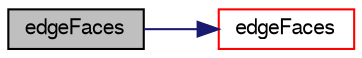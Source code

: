 digraph "edgeFaces"
{
  bgcolor="transparent";
  edge [fontname="FreeSans",fontsize="10",labelfontname="FreeSans",labelfontsize="10"];
  node [fontname="FreeSans",fontsize="10",shape=record];
  rankdir="LR";
  Node52987 [label="edgeFaces",height=0.2,width=0.4,color="black", fillcolor="grey75", style="filled", fontcolor="black"];
  Node52987 -> Node52988 [color="midnightblue",fontsize="10",style="solid",fontname="FreeSans"];
  Node52988 [label="edgeFaces",height=0.2,width=0.4,color="red",URL="$a27530.html#ad38ecd2902727a890ebd437731c271c8"];
}
